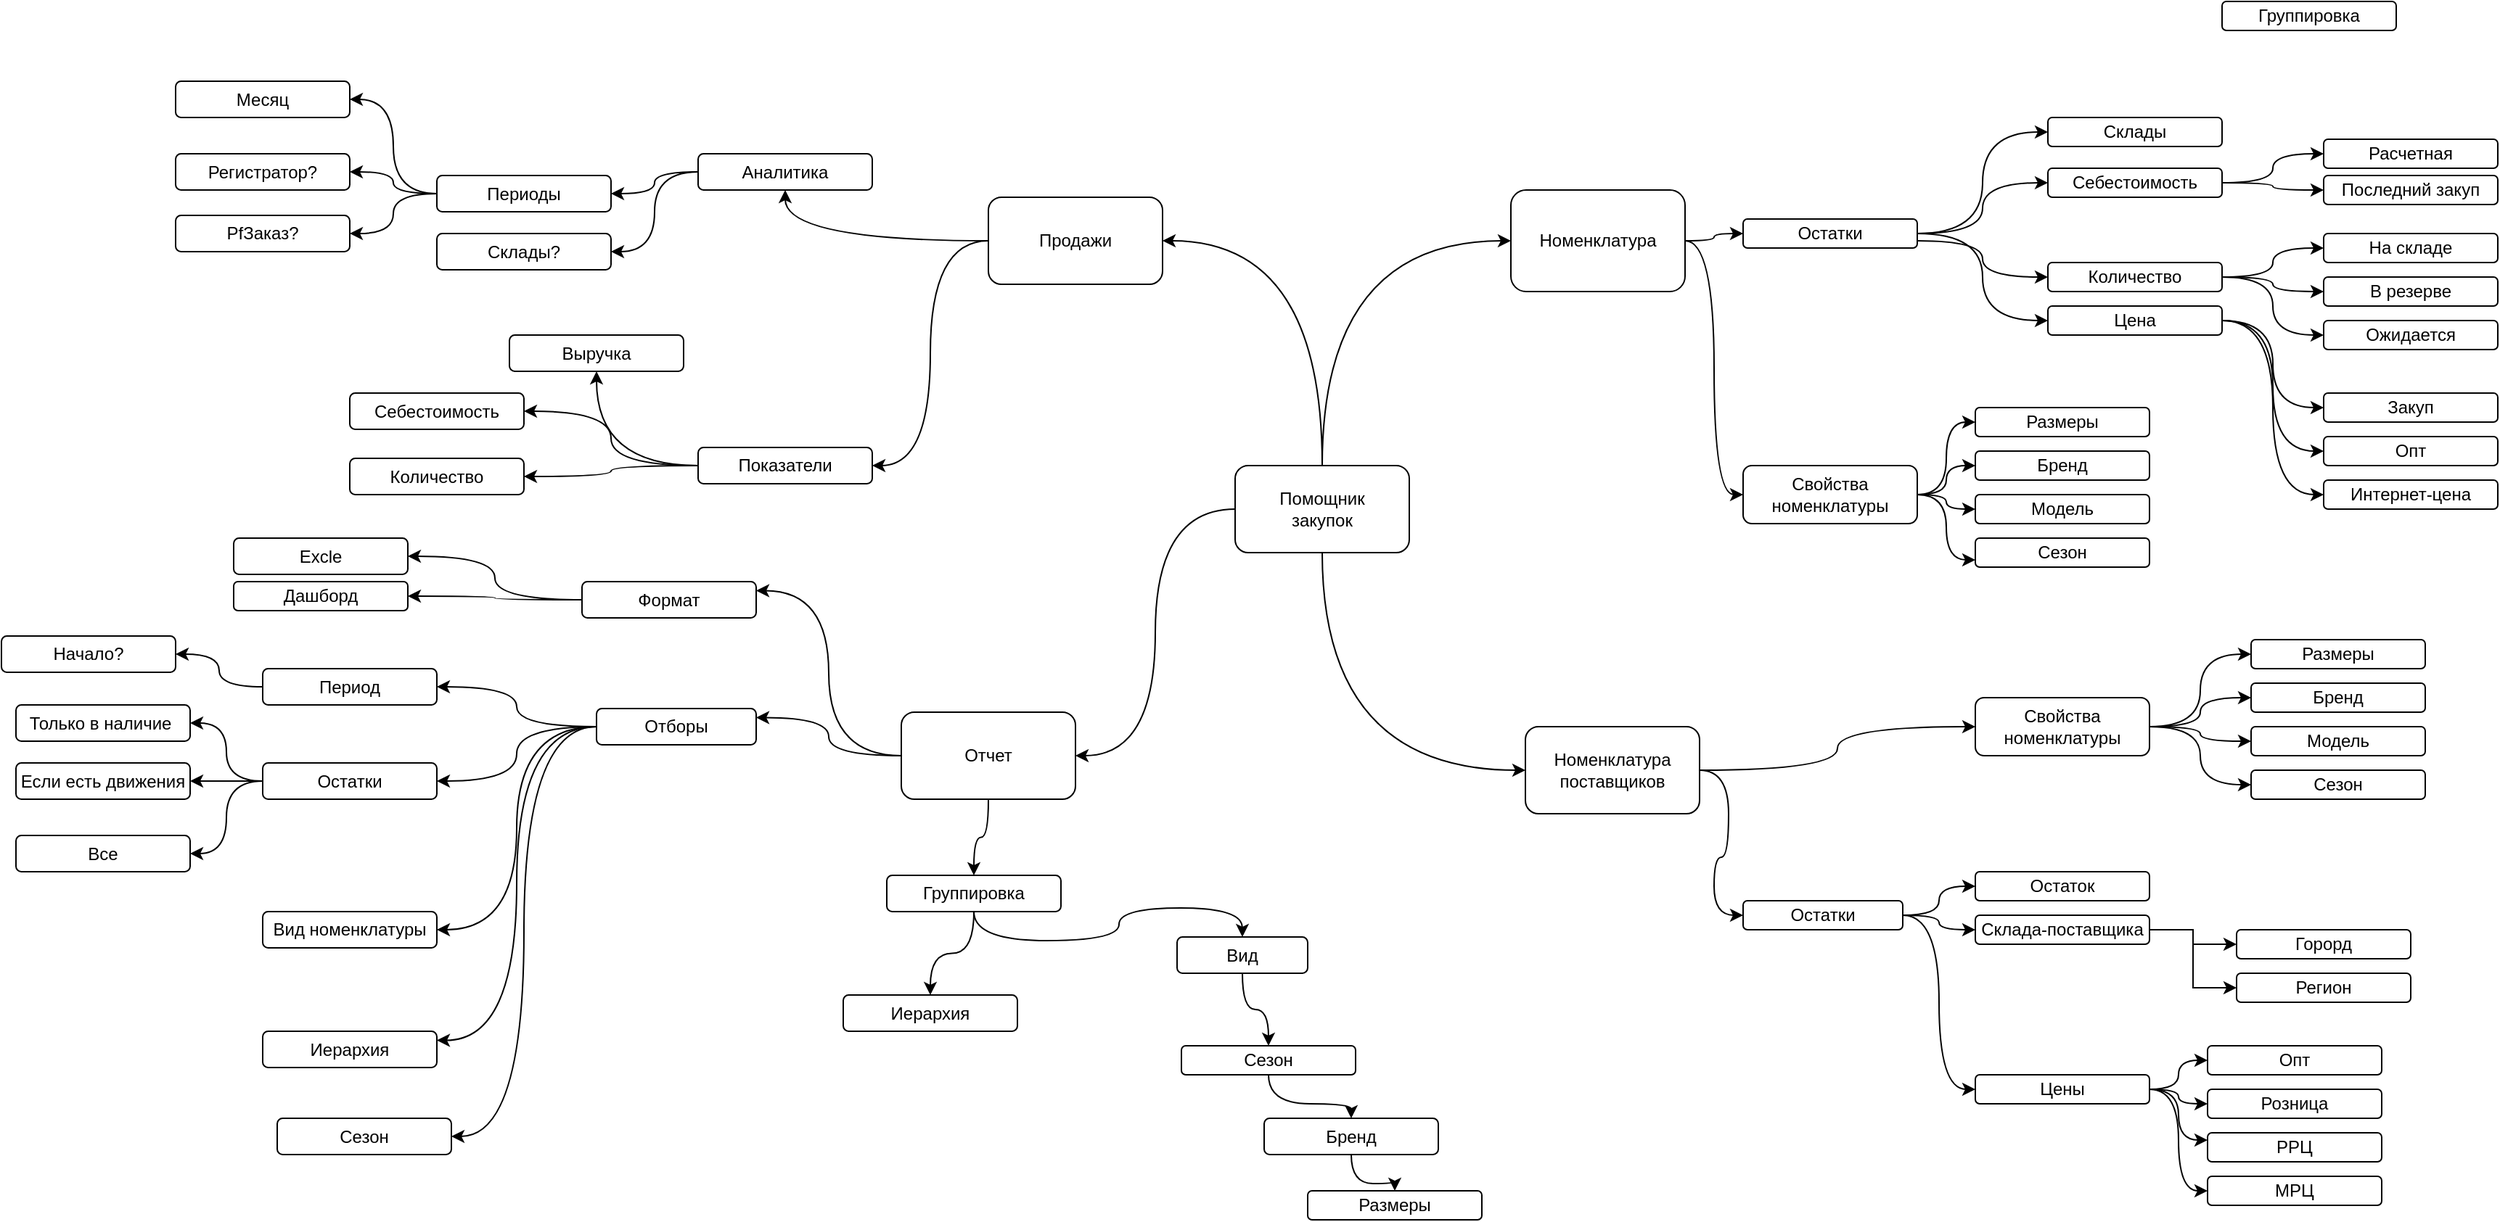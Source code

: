 <mxfile version="24.4.15" type="github">
  <diagram name="Страница — 1" id="iO15uAMqxnWTCsrXU4Rd">
    <mxGraphModel dx="2467" dy="2082" grid="1" gridSize="10" guides="1" tooltips="1" connect="1" arrows="1" fold="1" page="1" pageScale="1" pageWidth="827" pageHeight="1169" math="0" shadow="0">
      <root>
        <mxCell id="0" />
        <mxCell id="1" parent="0" />
        <mxCell id="eX9Ofy4RHRO-Lq1Xf2Qd-50" style="edgeStyle=orthogonalEdgeStyle;rounded=0;orthogonalLoop=1;jettySize=auto;html=1;entryX=0;entryY=0.5;entryDx=0;entryDy=0;curved=1;exitX=0.5;exitY=0;exitDx=0;exitDy=0;" edge="1" parent="1" source="eX9Ofy4RHRO-Lq1Xf2Qd-1" target="eX9Ofy4RHRO-Lq1Xf2Qd-2">
          <mxGeometry relative="1" as="geometry" />
        </mxCell>
        <mxCell id="eX9Ofy4RHRO-Lq1Xf2Qd-60" style="edgeStyle=orthogonalEdgeStyle;rounded=0;orthogonalLoop=1;jettySize=auto;html=1;entryX=0;entryY=0.5;entryDx=0;entryDy=0;curved=1;exitX=0.5;exitY=1;exitDx=0;exitDy=0;" edge="1" parent="1" source="eX9Ofy4RHRO-Lq1Xf2Qd-1" target="eX9Ofy4RHRO-Lq1Xf2Qd-4">
          <mxGeometry relative="1" as="geometry" />
        </mxCell>
        <mxCell id="eX9Ofy4RHRO-Lq1Xf2Qd-101" style="edgeStyle=orthogonalEdgeStyle;rounded=0;orthogonalLoop=1;jettySize=auto;html=1;entryX=1;entryY=0.5;entryDx=0;entryDy=0;exitX=0.5;exitY=0;exitDx=0;exitDy=0;curved=1;" edge="1" parent="1" source="eX9Ofy4RHRO-Lq1Xf2Qd-1" target="eX9Ofy4RHRO-Lq1Xf2Qd-83">
          <mxGeometry relative="1" as="geometry" />
        </mxCell>
        <mxCell id="eX9Ofy4RHRO-Lq1Xf2Qd-122" style="edgeStyle=orthogonalEdgeStyle;rounded=0;orthogonalLoop=1;jettySize=auto;html=1;entryX=1;entryY=0.5;entryDx=0;entryDy=0;curved=1;" edge="1" parent="1" source="eX9Ofy4RHRO-Lq1Xf2Qd-1" target="eX9Ofy4RHRO-Lq1Xf2Qd-121">
          <mxGeometry relative="1" as="geometry" />
        </mxCell>
        <mxCell id="eX9Ofy4RHRO-Lq1Xf2Qd-1" value="Помощник&lt;div&gt;закупок&lt;/div&gt;" style="rounded=1;whiteSpace=wrap;html=1;" vertex="1" parent="1">
          <mxGeometry x="330" y="240" width="120" height="60" as="geometry" />
        </mxCell>
        <mxCell id="eX9Ofy4RHRO-Lq1Xf2Qd-2" value="Номенклатура" style="rounded=1;whiteSpace=wrap;html=1;" vertex="1" parent="1">
          <mxGeometry x="520" y="50" width="120" height="70" as="geometry" />
        </mxCell>
        <mxCell id="eX9Ofy4RHRO-Lq1Xf2Qd-65" style="edgeStyle=orthogonalEdgeStyle;rounded=0;orthogonalLoop=1;jettySize=auto;html=1;entryX=0;entryY=0.5;entryDx=0;entryDy=0;curved=1;" edge="1" parent="1" source="eX9Ofy4RHRO-Lq1Xf2Qd-4" target="eX9Ofy4RHRO-Lq1Xf2Qd-24">
          <mxGeometry relative="1" as="geometry" />
        </mxCell>
        <mxCell id="eX9Ofy4RHRO-Lq1Xf2Qd-73" style="edgeStyle=orthogonalEdgeStyle;rounded=0;orthogonalLoop=1;jettySize=auto;html=1;entryX=0;entryY=0.5;entryDx=0;entryDy=0;curved=1;" edge="1" parent="1" source="eX9Ofy4RHRO-Lq1Xf2Qd-4" target="eX9Ofy4RHRO-Lq1Xf2Qd-29">
          <mxGeometry relative="1" as="geometry" />
        </mxCell>
        <mxCell id="eX9Ofy4RHRO-Lq1Xf2Qd-4" value="Номенклатура&lt;div&gt;поставщиков&lt;/div&gt;" style="rounded=1;whiteSpace=wrap;html=1;" vertex="1" parent="1">
          <mxGeometry x="530" y="420" width="120" height="60" as="geometry" />
        </mxCell>
        <mxCell id="eX9Ofy4RHRO-Lq1Xf2Qd-53" style="edgeStyle=orthogonalEdgeStyle;rounded=0;orthogonalLoop=1;jettySize=auto;html=1;entryX=0;entryY=0.5;entryDx=0;entryDy=0;curved=1;" edge="1" parent="1" source="eX9Ofy4RHRO-Lq1Xf2Qd-7" target="eX9Ofy4RHRO-Lq1Xf2Qd-18">
          <mxGeometry relative="1" as="geometry" />
        </mxCell>
        <mxCell id="eX9Ofy4RHRO-Lq1Xf2Qd-54" style="edgeStyle=orthogonalEdgeStyle;rounded=0;orthogonalLoop=1;jettySize=auto;html=1;entryX=0;entryY=0.5;entryDx=0;entryDy=0;curved=1;" edge="1" parent="1" source="eX9Ofy4RHRO-Lq1Xf2Qd-7" target="eX9Ofy4RHRO-Lq1Xf2Qd-19">
          <mxGeometry relative="1" as="geometry" />
        </mxCell>
        <mxCell id="eX9Ofy4RHRO-Lq1Xf2Qd-55" style="edgeStyle=orthogonalEdgeStyle;rounded=0;orthogonalLoop=1;jettySize=auto;html=1;exitX=1;exitY=0.75;exitDx=0;exitDy=0;entryX=0;entryY=0.5;entryDx=0;entryDy=0;curved=1;" edge="1" parent="1" source="eX9Ofy4RHRO-Lq1Xf2Qd-7" target="eX9Ofy4RHRO-Lq1Xf2Qd-38">
          <mxGeometry relative="1" as="geometry" />
        </mxCell>
        <mxCell id="eX9Ofy4RHRO-Lq1Xf2Qd-56" style="edgeStyle=orthogonalEdgeStyle;rounded=0;orthogonalLoop=1;jettySize=auto;html=1;entryX=0;entryY=0.5;entryDx=0;entryDy=0;curved=1;" edge="1" parent="1" source="eX9Ofy4RHRO-Lq1Xf2Qd-7" target="eX9Ofy4RHRO-Lq1Xf2Qd-39">
          <mxGeometry relative="1" as="geometry" />
        </mxCell>
        <mxCell id="eX9Ofy4RHRO-Lq1Xf2Qd-7" value="Остатки" style="rounded=1;whiteSpace=wrap;html=1;" vertex="1" parent="1">
          <mxGeometry x="680" y="70" width="120" height="20" as="geometry" />
        </mxCell>
        <mxCell id="eX9Ofy4RHRO-Lq1Xf2Qd-57" style="edgeStyle=orthogonalEdgeStyle;rounded=0;orthogonalLoop=1;jettySize=auto;html=1;curved=1;" edge="1" parent="1" source="eX9Ofy4RHRO-Lq1Xf2Qd-9" target="eX9Ofy4RHRO-Lq1Xf2Qd-13">
          <mxGeometry relative="1" as="geometry" />
        </mxCell>
        <mxCell id="eX9Ofy4RHRO-Lq1Xf2Qd-58" style="edgeStyle=orthogonalEdgeStyle;rounded=0;orthogonalLoop=1;jettySize=auto;html=1;entryX=0;entryY=0.5;entryDx=0;entryDy=0;curved=1;" edge="1" parent="1" source="eX9Ofy4RHRO-Lq1Xf2Qd-9" target="eX9Ofy4RHRO-Lq1Xf2Qd-15">
          <mxGeometry relative="1" as="geometry" />
        </mxCell>
        <mxCell id="eX9Ofy4RHRO-Lq1Xf2Qd-59" style="edgeStyle=orthogonalEdgeStyle;rounded=0;orthogonalLoop=1;jettySize=auto;html=1;entryX=0;entryY=0.75;entryDx=0;entryDy=0;curved=1;" edge="1" parent="1" source="eX9Ofy4RHRO-Lq1Xf2Qd-9" target="eX9Ofy4RHRO-Lq1Xf2Qd-22">
          <mxGeometry relative="1" as="geometry" />
        </mxCell>
        <mxCell id="eX9Ofy4RHRO-Lq1Xf2Qd-9" value="Свойства номенклатуры" style="rounded=1;whiteSpace=wrap;html=1;" vertex="1" parent="1">
          <mxGeometry x="680" y="240" width="120" height="40" as="geometry" />
        </mxCell>
        <mxCell id="eX9Ofy4RHRO-Lq1Xf2Qd-11" value="Размеры" style="rounded=1;whiteSpace=wrap;html=1;" vertex="1" parent="1">
          <mxGeometry x="840" y="200" width="120" height="20" as="geometry" />
        </mxCell>
        <mxCell id="eX9Ofy4RHRO-Lq1Xf2Qd-13" value="Бренд" style="rounded=1;whiteSpace=wrap;html=1;" vertex="1" parent="1">
          <mxGeometry x="840" y="230" width="120" height="20" as="geometry" />
        </mxCell>
        <mxCell id="eX9Ofy4RHRO-Lq1Xf2Qd-15" value="Модель" style="rounded=1;whiteSpace=wrap;html=1;" vertex="1" parent="1">
          <mxGeometry x="840" y="260" width="120" height="20" as="geometry" />
        </mxCell>
        <mxCell id="eX9Ofy4RHRO-Lq1Xf2Qd-18" value="Склады" style="rounded=1;whiteSpace=wrap;html=1;" vertex="1" parent="1">
          <mxGeometry x="890" width="120" height="20" as="geometry" />
        </mxCell>
        <mxCell id="eX9Ofy4RHRO-Lq1Xf2Qd-97" style="edgeStyle=orthogonalEdgeStyle;rounded=0;orthogonalLoop=1;jettySize=auto;html=1;entryX=0;entryY=0.5;entryDx=0;entryDy=0;curved=1;" edge="1" parent="1" source="eX9Ofy4RHRO-Lq1Xf2Qd-19" target="eX9Ofy4RHRO-Lq1Xf2Qd-95">
          <mxGeometry relative="1" as="geometry" />
        </mxCell>
        <mxCell id="eX9Ofy4RHRO-Lq1Xf2Qd-98" style="edgeStyle=orthogonalEdgeStyle;rounded=0;orthogonalLoop=1;jettySize=auto;html=1;curved=1;" edge="1" parent="1" source="eX9Ofy4RHRO-Lq1Xf2Qd-19" target="eX9Ofy4RHRO-Lq1Xf2Qd-96">
          <mxGeometry relative="1" as="geometry" />
        </mxCell>
        <mxCell id="eX9Ofy4RHRO-Lq1Xf2Qd-19" value="Себестоимость" style="rounded=1;whiteSpace=wrap;html=1;" vertex="1" parent="1">
          <mxGeometry x="890" y="35" width="120" height="20" as="geometry" />
        </mxCell>
        <mxCell id="eX9Ofy4RHRO-Lq1Xf2Qd-22" value="Сезон" style="rounded=1;whiteSpace=wrap;html=1;" vertex="1" parent="1">
          <mxGeometry x="840" y="290" width="120" height="20" as="geometry" />
        </mxCell>
        <mxCell id="eX9Ofy4RHRO-Lq1Xf2Qd-66" style="edgeStyle=orthogonalEdgeStyle;rounded=0;orthogonalLoop=1;jettySize=auto;html=1;entryX=0;entryY=0.5;entryDx=0;entryDy=0;curved=1;" edge="1" parent="1" source="eX9Ofy4RHRO-Lq1Xf2Qd-24" target="eX9Ofy4RHRO-Lq1Xf2Qd-25">
          <mxGeometry relative="1" as="geometry" />
        </mxCell>
        <mxCell id="eX9Ofy4RHRO-Lq1Xf2Qd-67" style="edgeStyle=orthogonalEdgeStyle;rounded=0;orthogonalLoop=1;jettySize=auto;html=1;entryX=0;entryY=0.5;entryDx=0;entryDy=0;curved=1;" edge="1" parent="1" source="eX9Ofy4RHRO-Lq1Xf2Qd-24" target="eX9Ofy4RHRO-Lq1Xf2Qd-26">
          <mxGeometry relative="1" as="geometry" />
        </mxCell>
        <mxCell id="eX9Ofy4RHRO-Lq1Xf2Qd-68" style="edgeStyle=orthogonalEdgeStyle;rounded=0;orthogonalLoop=1;jettySize=auto;html=1;entryX=0;entryY=0.5;entryDx=0;entryDy=0;curved=1;" edge="1" parent="1" source="eX9Ofy4RHRO-Lq1Xf2Qd-24" target="eX9Ofy4RHRO-Lq1Xf2Qd-27">
          <mxGeometry relative="1" as="geometry" />
        </mxCell>
        <mxCell id="eX9Ofy4RHRO-Lq1Xf2Qd-69" style="edgeStyle=orthogonalEdgeStyle;rounded=0;orthogonalLoop=1;jettySize=auto;html=1;entryX=0;entryY=0.5;entryDx=0;entryDy=0;curved=1;" edge="1" parent="1" source="eX9Ofy4RHRO-Lq1Xf2Qd-24" target="eX9Ofy4RHRO-Lq1Xf2Qd-28">
          <mxGeometry relative="1" as="geometry" />
        </mxCell>
        <mxCell id="eX9Ofy4RHRO-Lq1Xf2Qd-24" value="Свойства номенклатуры" style="rounded=1;whiteSpace=wrap;html=1;" vertex="1" parent="1">
          <mxGeometry x="840" y="400" width="120" height="40" as="geometry" />
        </mxCell>
        <mxCell id="eX9Ofy4RHRO-Lq1Xf2Qd-25" value="Размеры" style="rounded=1;whiteSpace=wrap;html=1;" vertex="1" parent="1">
          <mxGeometry x="1030" y="360" width="120" height="20" as="geometry" />
        </mxCell>
        <mxCell id="eX9Ofy4RHRO-Lq1Xf2Qd-26" value="Бренд" style="rounded=1;whiteSpace=wrap;html=1;" vertex="1" parent="1">
          <mxGeometry x="1030" y="390" width="120" height="20" as="geometry" />
        </mxCell>
        <mxCell id="eX9Ofy4RHRO-Lq1Xf2Qd-27" value="Модель" style="rounded=1;whiteSpace=wrap;html=1;" vertex="1" parent="1">
          <mxGeometry x="1030" y="420" width="120" height="20" as="geometry" />
        </mxCell>
        <mxCell id="eX9Ofy4RHRO-Lq1Xf2Qd-28" value="Сезон" style="rounded=1;whiteSpace=wrap;html=1;" vertex="1" parent="1">
          <mxGeometry x="1030" y="450" width="120" height="20" as="geometry" />
        </mxCell>
        <mxCell id="eX9Ofy4RHRO-Lq1Xf2Qd-74" style="edgeStyle=orthogonalEdgeStyle;rounded=0;orthogonalLoop=1;jettySize=auto;html=1;entryX=0;entryY=0.5;entryDx=0;entryDy=0;curved=1;" edge="1" parent="1" source="eX9Ofy4RHRO-Lq1Xf2Qd-29" target="eX9Ofy4RHRO-Lq1Xf2Qd-31">
          <mxGeometry relative="1" as="geometry" />
        </mxCell>
        <mxCell id="eX9Ofy4RHRO-Lq1Xf2Qd-75" style="edgeStyle=orthogonalEdgeStyle;rounded=0;orthogonalLoop=1;jettySize=auto;html=1;entryX=0;entryY=0.5;entryDx=0;entryDy=0;curved=1;" edge="1" parent="1" source="eX9Ofy4RHRO-Lq1Xf2Qd-29" target="eX9Ofy4RHRO-Lq1Xf2Qd-33">
          <mxGeometry relative="1" as="geometry" />
        </mxCell>
        <mxCell id="eX9Ofy4RHRO-Lq1Xf2Qd-76" style="edgeStyle=orthogonalEdgeStyle;rounded=0;orthogonalLoop=1;jettySize=auto;html=1;entryX=0;entryY=0.5;entryDx=0;entryDy=0;curved=1;" edge="1" parent="1" source="eX9Ofy4RHRO-Lq1Xf2Qd-29" target="eX9Ofy4RHRO-Lq1Xf2Qd-40">
          <mxGeometry relative="1" as="geometry" />
        </mxCell>
        <mxCell id="eX9Ofy4RHRO-Lq1Xf2Qd-29" value="Остатки" style="rounded=1;whiteSpace=wrap;html=1;" vertex="1" parent="1">
          <mxGeometry x="680" y="540" width="110" height="20" as="geometry" />
        </mxCell>
        <mxCell id="eX9Ofy4RHRO-Lq1Xf2Qd-31" value="Остаток" style="rounded=1;whiteSpace=wrap;html=1;" vertex="1" parent="1">
          <mxGeometry x="840" y="520" width="120" height="20" as="geometry" />
        </mxCell>
        <mxCell id="eX9Ofy4RHRO-Lq1Xf2Qd-77" style="edgeStyle=orthogonalEdgeStyle;rounded=0;orthogonalLoop=1;jettySize=auto;html=1;entryX=0;entryY=0.5;entryDx=0;entryDy=0;" edge="1" parent="1" source="eX9Ofy4RHRO-Lq1Xf2Qd-33" target="eX9Ofy4RHRO-Lq1Xf2Qd-34">
          <mxGeometry relative="1" as="geometry" />
        </mxCell>
        <mxCell id="eX9Ofy4RHRO-Lq1Xf2Qd-78" style="edgeStyle=orthogonalEdgeStyle;rounded=0;orthogonalLoop=1;jettySize=auto;html=1;entryX=0;entryY=0.5;entryDx=0;entryDy=0;" edge="1" parent="1" source="eX9Ofy4RHRO-Lq1Xf2Qd-33" target="eX9Ofy4RHRO-Lq1Xf2Qd-37">
          <mxGeometry relative="1" as="geometry" />
        </mxCell>
        <mxCell id="eX9Ofy4RHRO-Lq1Xf2Qd-33" value="Склада-поставщика" style="rounded=1;whiteSpace=wrap;html=1;" vertex="1" parent="1">
          <mxGeometry x="840" y="550" width="120" height="20" as="geometry" />
        </mxCell>
        <mxCell id="eX9Ofy4RHRO-Lq1Xf2Qd-34" value="Горорд" style="rounded=1;whiteSpace=wrap;html=1;" vertex="1" parent="1">
          <mxGeometry x="1020" y="560" width="120" height="20" as="geometry" />
        </mxCell>
        <mxCell id="eX9Ofy4RHRO-Lq1Xf2Qd-37" value="Регион" style="rounded=1;whiteSpace=wrap;html=1;" vertex="1" parent="1">
          <mxGeometry x="1020" y="590" width="120" height="20" as="geometry" />
        </mxCell>
        <mxCell id="eX9Ofy4RHRO-Lq1Xf2Qd-91" style="edgeStyle=orthogonalEdgeStyle;rounded=0;orthogonalLoop=1;jettySize=auto;html=1;curved=1;" edge="1" parent="1" source="eX9Ofy4RHRO-Lq1Xf2Qd-38" target="eX9Ofy4RHRO-Lq1Xf2Qd-88">
          <mxGeometry relative="1" as="geometry" />
        </mxCell>
        <mxCell id="eX9Ofy4RHRO-Lq1Xf2Qd-92" style="edgeStyle=orthogonalEdgeStyle;rounded=0;orthogonalLoop=1;jettySize=auto;html=1;entryX=0;entryY=0.5;entryDx=0;entryDy=0;curved=1;" edge="1" parent="1" source="eX9Ofy4RHRO-Lq1Xf2Qd-38" target="eX9Ofy4RHRO-Lq1Xf2Qd-89">
          <mxGeometry relative="1" as="geometry" />
        </mxCell>
        <mxCell id="eX9Ofy4RHRO-Lq1Xf2Qd-93" style="edgeStyle=orthogonalEdgeStyle;rounded=0;orthogonalLoop=1;jettySize=auto;html=1;entryX=0;entryY=0.5;entryDx=0;entryDy=0;curved=1;" edge="1" parent="1" source="eX9Ofy4RHRO-Lq1Xf2Qd-38" target="eX9Ofy4RHRO-Lq1Xf2Qd-90">
          <mxGeometry relative="1" as="geometry" />
        </mxCell>
        <mxCell id="eX9Ofy4RHRO-Lq1Xf2Qd-38" value="Количество" style="rounded=1;whiteSpace=wrap;html=1;" vertex="1" parent="1">
          <mxGeometry x="890" y="100" width="120" height="20" as="geometry" />
        </mxCell>
        <mxCell id="eX9Ofy4RHRO-Lq1Xf2Qd-70" style="edgeStyle=orthogonalEdgeStyle;rounded=0;orthogonalLoop=1;jettySize=auto;html=1;entryX=0;entryY=0.5;entryDx=0;entryDy=0;curved=1;" edge="1" parent="1" source="eX9Ofy4RHRO-Lq1Xf2Qd-39" target="eX9Ofy4RHRO-Lq1Xf2Qd-64">
          <mxGeometry relative="1" as="geometry" />
        </mxCell>
        <mxCell id="eX9Ofy4RHRO-Lq1Xf2Qd-71" style="edgeStyle=orthogonalEdgeStyle;rounded=0;orthogonalLoop=1;jettySize=auto;html=1;entryX=0;entryY=0.5;entryDx=0;entryDy=0;curved=1;" edge="1" parent="1" source="eX9Ofy4RHRO-Lq1Xf2Qd-39" target="eX9Ofy4RHRO-Lq1Xf2Qd-62">
          <mxGeometry relative="1" as="geometry" />
        </mxCell>
        <mxCell id="eX9Ofy4RHRO-Lq1Xf2Qd-72" style="edgeStyle=orthogonalEdgeStyle;rounded=0;orthogonalLoop=1;jettySize=auto;html=1;entryX=0;entryY=0.5;entryDx=0;entryDy=0;curved=1;" edge="1" parent="1" source="eX9Ofy4RHRO-Lq1Xf2Qd-39" target="eX9Ofy4RHRO-Lq1Xf2Qd-63">
          <mxGeometry relative="1" as="geometry" />
        </mxCell>
        <mxCell id="eX9Ofy4RHRO-Lq1Xf2Qd-39" value="Цена" style="rounded=1;whiteSpace=wrap;html=1;" vertex="1" parent="1">
          <mxGeometry x="890" y="130" width="120" height="20" as="geometry" />
        </mxCell>
        <mxCell id="eX9Ofy4RHRO-Lq1Xf2Qd-79" style="edgeStyle=orthogonalEdgeStyle;rounded=0;orthogonalLoop=1;jettySize=auto;html=1;entryX=0;entryY=0.5;entryDx=0;entryDy=0;curved=1;" edge="1" parent="1" source="eX9Ofy4RHRO-Lq1Xf2Qd-40" target="eX9Ofy4RHRO-Lq1Xf2Qd-41">
          <mxGeometry relative="1" as="geometry" />
        </mxCell>
        <mxCell id="eX9Ofy4RHRO-Lq1Xf2Qd-80" style="edgeStyle=orthogonalEdgeStyle;rounded=0;orthogonalLoop=1;jettySize=auto;html=1;entryX=0;entryY=0.5;entryDx=0;entryDy=0;curved=1;" edge="1" parent="1" source="eX9Ofy4RHRO-Lq1Xf2Qd-40" target="eX9Ofy4RHRO-Lq1Xf2Qd-42">
          <mxGeometry relative="1" as="geometry" />
        </mxCell>
        <mxCell id="eX9Ofy4RHRO-Lq1Xf2Qd-81" style="edgeStyle=orthogonalEdgeStyle;rounded=0;orthogonalLoop=1;jettySize=auto;html=1;entryX=0;entryY=0.25;entryDx=0;entryDy=0;curved=1;" edge="1" parent="1" source="eX9Ofy4RHRO-Lq1Xf2Qd-40" target="eX9Ofy4RHRO-Lq1Xf2Qd-44">
          <mxGeometry relative="1" as="geometry" />
        </mxCell>
        <mxCell id="eX9Ofy4RHRO-Lq1Xf2Qd-82" style="edgeStyle=orthogonalEdgeStyle;rounded=0;orthogonalLoop=1;jettySize=auto;html=1;entryX=0;entryY=0.5;entryDx=0;entryDy=0;curved=1;" edge="1" parent="1" source="eX9Ofy4RHRO-Lq1Xf2Qd-40" target="eX9Ofy4RHRO-Lq1Xf2Qd-46">
          <mxGeometry relative="1" as="geometry" />
        </mxCell>
        <mxCell id="eX9Ofy4RHRO-Lq1Xf2Qd-40" value="Цены" style="rounded=1;whiteSpace=wrap;html=1;" vertex="1" parent="1">
          <mxGeometry x="840" y="660" width="120" height="20" as="geometry" />
        </mxCell>
        <mxCell id="eX9Ofy4RHRO-Lq1Xf2Qd-41" value="Опт" style="rounded=1;whiteSpace=wrap;html=1;" vertex="1" parent="1">
          <mxGeometry x="1000" y="640" width="120" height="20" as="geometry" />
        </mxCell>
        <mxCell id="eX9Ofy4RHRO-Lq1Xf2Qd-42" value="Розница" style="rounded=1;whiteSpace=wrap;html=1;" vertex="1" parent="1">
          <mxGeometry x="1000" y="670" width="120" height="20" as="geometry" />
        </mxCell>
        <mxCell id="eX9Ofy4RHRO-Lq1Xf2Qd-44" value="РРЦ" style="rounded=1;whiteSpace=wrap;html=1;" vertex="1" parent="1">
          <mxGeometry x="1000" y="700" width="120" height="20" as="geometry" />
        </mxCell>
        <mxCell id="eX9Ofy4RHRO-Lq1Xf2Qd-46" value="МРЦ" style="rounded=1;whiteSpace=wrap;html=1;" vertex="1" parent="1">
          <mxGeometry x="1000" y="730" width="120" height="20" as="geometry" />
        </mxCell>
        <mxCell id="eX9Ofy4RHRO-Lq1Xf2Qd-49" value="" style="endArrow=classic;html=1;rounded=0;entryX=0;entryY=0.5;entryDx=0;entryDy=0;edgeStyle=orthogonalEdgeStyle;curved=1;" edge="1" parent="1" source="eX9Ofy4RHRO-Lq1Xf2Qd-9" target="eX9Ofy4RHRO-Lq1Xf2Qd-11">
          <mxGeometry width="50" height="50" relative="1" as="geometry">
            <mxPoint x="840" y="320" as="sourcePoint" />
            <mxPoint x="890" y="270" as="targetPoint" />
          </mxGeometry>
        </mxCell>
        <mxCell id="eX9Ofy4RHRO-Lq1Xf2Qd-51" style="edgeStyle=orthogonalEdgeStyle;rounded=0;orthogonalLoop=1;jettySize=auto;html=1;entryX=0;entryY=0.5;entryDx=0;entryDy=0;curved=1;exitX=1;exitY=0.5;exitDx=0;exitDy=0;" edge="1" parent="1" source="eX9Ofy4RHRO-Lq1Xf2Qd-2" target="eX9Ofy4RHRO-Lq1Xf2Qd-7">
          <mxGeometry relative="1" as="geometry">
            <mxPoint x="280" y="250" as="sourcePoint" />
            <mxPoint x="530" y="95" as="targetPoint" />
          </mxGeometry>
        </mxCell>
        <mxCell id="eX9Ofy4RHRO-Lq1Xf2Qd-52" style="edgeStyle=orthogonalEdgeStyle;rounded=0;orthogonalLoop=1;jettySize=auto;html=1;entryX=0;entryY=0.5;entryDx=0;entryDy=0;curved=1;exitX=1;exitY=0.5;exitDx=0;exitDy=0;" edge="1" parent="1" source="eX9Ofy4RHRO-Lq1Xf2Qd-2" target="eX9Ofy4RHRO-Lq1Xf2Qd-9">
          <mxGeometry relative="1" as="geometry">
            <mxPoint x="650" y="95" as="sourcePoint" />
            <mxPoint x="690" y="90" as="targetPoint" />
          </mxGeometry>
        </mxCell>
        <mxCell id="eX9Ofy4RHRO-Lq1Xf2Qd-62" value="Опт" style="rounded=1;whiteSpace=wrap;html=1;" vertex="1" parent="1">
          <mxGeometry x="1080" y="220" width="120" height="20" as="geometry" />
        </mxCell>
        <mxCell id="eX9Ofy4RHRO-Lq1Xf2Qd-63" value="Интернет-цена" style="rounded=1;whiteSpace=wrap;html=1;" vertex="1" parent="1">
          <mxGeometry x="1080" y="250" width="120" height="20" as="geometry" />
        </mxCell>
        <mxCell id="eX9Ofy4RHRO-Lq1Xf2Qd-64" value="Закуп" style="rounded=1;whiteSpace=wrap;html=1;" vertex="1" parent="1">
          <mxGeometry x="1080" y="190" width="120" height="20" as="geometry" />
        </mxCell>
        <mxCell id="eX9Ofy4RHRO-Lq1Xf2Qd-85" value="" style="edgeStyle=orthogonalEdgeStyle;rounded=0;orthogonalLoop=1;jettySize=auto;html=1;curved=1;" edge="1" parent="1" source="eX9Ofy4RHRO-Lq1Xf2Qd-83" target="eX9Ofy4RHRO-Lq1Xf2Qd-84">
          <mxGeometry relative="1" as="geometry" />
        </mxCell>
        <mxCell id="eX9Ofy4RHRO-Lq1Xf2Qd-99" style="edgeStyle=orthogonalEdgeStyle;rounded=0;orthogonalLoop=1;jettySize=auto;html=1;entryX=1;entryY=0.5;entryDx=0;entryDy=0;curved=1;" edge="1" parent="1" source="eX9Ofy4RHRO-Lq1Xf2Qd-83" target="eX9Ofy4RHRO-Lq1Xf2Qd-87">
          <mxGeometry relative="1" as="geometry" />
        </mxCell>
        <mxCell id="eX9Ofy4RHRO-Lq1Xf2Qd-83" value="Продажи" style="rounded=1;whiteSpace=wrap;html=1;" vertex="1" parent="1">
          <mxGeometry x="160" y="55" width="120" height="60" as="geometry" />
        </mxCell>
        <mxCell id="eX9Ofy4RHRO-Lq1Xf2Qd-106" style="edgeStyle=orthogonalEdgeStyle;rounded=0;orthogonalLoop=1;jettySize=auto;html=1;curved=1;" edge="1" parent="1" source="eX9Ofy4RHRO-Lq1Xf2Qd-84" target="eX9Ofy4RHRO-Lq1Xf2Qd-100">
          <mxGeometry relative="1" as="geometry" />
        </mxCell>
        <mxCell id="eX9Ofy4RHRO-Lq1Xf2Qd-114" style="edgeStyle=orthogonalEdgeStyle;rounded=0;orthogonalLoop=1;jettySize=auto;html=1;entryX=1;entryY=0.5;entryDx=0;entryDy=0;curved=1;" edge="1" parent="1" source="eX9Ofy4RHRO-Lq1Xf2Qd-84" target="eX9Ofy4RHRO-Lq1Xf2Qd-113">
          <mxGeometry relative="1" as="geometry" />
        </mxCell>
        <mxCell id="eX9Ofy4RHRO-Lq1Xf2Qd-84" value="Аналитика" style="whiteSpace=wrap;html=1;rounded=1;" vertex="1" parent="1">
          <mxGeometry x="-40" y="25" width="120" height="25" as="geometry" />
        </mxCell>
        <mxCell id="eX9Ofy4RHRO-Lq1Xf2Qd-103" value="" style="edgeStyle=orthogonalEdgeStyle;rounded=0;orthogonalLoop=1;jettySize=auto;html=1;curved=1;" edge="1" parent="1" source="eX9Ofy4RHRO-Lq1Xf2Qd-87" target="eX9Ofy4RHRO-Lq1Xf2Qd-102">
          <mxGeometry relative="1" as="geometry" />
        </mxCell>
        <mxCell id="eX9Ofy4RHRO-Lq1Xf2Qd-107" style="edgeStyle=orthogonalEdgeStyle;rounded=0;orthogonalLoop=1;jettySize=auto;html=1;entryX=1;entryY=0.5;entryDx=0;entryDy=0;curved=1;" edge="1" parent="1" source="eX9Ofy4RHRO-Lq1Xf2Qd-87" target="eX9Ofy4RHRO-Lq1Xf2Qd-104">
          <mxGeometry relative="1" as="geometry" />
        </mxCell>
        <mxCell id="eX9Ofy4RHRO-Lq1Xf2Qd-110" style="edgeStyle=orthogonalEdgeStyle;rounded=0;orthogonalLoop=1;jettySize=auto;html=1;entryX=1;entryY=0.5;entryDx=0;entryDy=0;curved=1;" edge="1" parent="1" source="eX9Ofy4RHRO-Lq1Xf2Qd-87" target="eX9Ofy4RHRO-Lq1Xf2Qd-109">
          <mxGeometry relative="1" as="geometry" />
        </mxCell>
        <mxCell id="eX9Ofy4RHRO-Lq1Xf2Qd-87" value="Показатели" style="whiteSpace=wrap;html=1;rounded=1;" vertex="1" parent="1">
          <mxGeometry x="-40" y="227.5" width="120" height="25" as="geometry" />
        </mxCell>
        <mxCell id="eX9Ofy4RHRO-Lq1Xf2Qd-88" value="На складе" style="rounded=1;whiteSpace=wrap;html=1;" vertex="1" parent="1">
          <mxGeometry x="1080" y="80" width="120" height="20" as="geometry" />
        </mxCell>
        <mxCell id="eX9Ofy4RHRO-Lq1Xf2Qd-89" value="В резерве" style="rounded=1;whiteSpace=wrap;html=1;" vertex="1" parent="1">
          <mxGeometry x="1080" y="110" width="120" height="20" as="geometry" />
        </mxCell>
        <mxCell id="eX9Ofy4RHRO-Lq1Xf2Qd-90" value="Ожидается" style="rounded=1;whiteSpace=wrap;html=1;" vertex="1" parent="1">
          <mxGeometry x="1080" y="140" width="120" height="20" as="geometry" />
        </mxCell>
        <mxCell id="eX9Ofy4RHRO-Lq1Xf2Qd-95" value="Расчетная" style="rounded=1;whiteSpace=wrap;html=1;" vertex="1" parent="1">
          <mxGeometry x="1080" y="15" width="120" height="20" as="geometry" />
        </mxCell>
        <mxCell id="eX9Ofy4RHRO-Lq1Xf2Qd-96" value="Последний закуп" style="rounded=1;whiteSpace=wrap;html=1;" vertex="1" parent="1">
          <mxGeometry x="1080" y="40" width="120" height="20" as="geometry" />
        </mxCell>
        <mxCell id="eX9Ofy4RHRO-Lq1Xf2Qd-115" style="edgeStyle=orthogonalEdgeStyle;rounded=0;orthogonalLoop=1;jettySize=auto;html=1;entryX=1;entryY=0.5;entryDx=0;entryDy=0;curved=1;" edge="1" parent="1" source="eX9Ofy4RHRO-Lq1Xf2Qd-100" target="eX9Ofy4RHRO-Lq1Xf2Qd-116">
          <mxGeometry relative="1" as="geometry">
            <mxPoint x="-290" as="targetPoint" />
          </mxGeometry>
        </mxCell>
        <mxCell id="eX9Ofy4RHRO-Lq1Xf2Qd-118" style="edgeStyle=orthogonalEdgeStyle;rounded=0;orthogonalLoop=1;jettySize=auto;html=1;entryX=1;entryY=0.5;entryDx=0;entryDy=0;curved=1;" edge="1" parent="1" source="eX9Ofy4RHRO-Lq1Xf2Qd-100" target="eX9Ofy4RHRO-Lq1Xf2Qd-117">
          <mxGeometry relative="1" as="geometry" />
        </mxCell>
        <mxCell id="eX9Ofy4RHRO-Lq1Xf2Qd-120" style="edgeStyle=orthogonalEdgeStyle;rounded=0;orthogonalLoop=1;jettySize=auto;html=1;entryX=1;entryY=0.5;entryDx=0;entryDy=0;curved=1;" edge="1" parent="1" source="eX9Ofy4RHRO-Lq1Xf2Qd-100" target="eX9Ofy4RHRO-Lq1Xf2Qd-119">
          <mxGeometry relative="1" as="geometry" />
        </mxCell>
        <mxCell id="eX9Ofy4RHRO-Lq1Xf2Qd-100" value="Периоды" style="whiteSpace=wrap;html=1;rounded=1;" vertex="1" parent="1">
          <mxGeometry x="-220" y="40" width="120" height="25" as="geometry" />
        </mxCell>
        <mxCell id="eX9Ofy4RHRO-Lq1Xf2Qd-102" value="Выручка" style="whiteSpace=wrap;html=1;rounded=1;" vertex="1" parent="1">
          <mxGeometry x="-170" y="150" width="120" height="25" as="geometry" />
        </mxCell>
        <mxCell id="eX9Ofy4RHRO-Lq1Xf2Qd-104" value="Себестоимость" style="whiteSpace=wrap;html=1;rounded=1;" vertex="1" parent="1">
          <mxGeometry x="-280" y="190" width="120" height="25" as="geometry" />
        </mxCell>
        <mxCell id="eX9Ofy4RHRO-Lq1Xf2Qd-109" value="Количество" style="whiteSpace=wrap;html=1;rounded=1;" vertex="1" parent="1">
          <mxGeometry x="-280" y="235" width="120" height="25" as="geometry" />
        </mxCell>
        <mxCell id="eX9Ofy4RHRO-Lq1Xf2Qd-111" value="Группировка" style="rounded=1;whiteSpace=wrap;html=1;" vertex="1" parent="1">
          <mxGeometry x="1010" y="-80" width="120" height="20" as="geometry" />
        </mxCell>
        <mxCell id="eX9Ofy4RHRO-Lq1Xf2Qd-113" value="Склады?" style="whiteSpace=wrap;html=1;rounded=1;" vertex="1" parent="1">
          <mxGeometry x="-220" y="80" width="120" height="25" as="geometry" />
        </mxCell>
        <mxCell id="eX9Ofy4RHRO-Lq1Xf2Qd-116" value="Месяц" style="whiteSpace=wrap;html=1;rounded=1;" vertex="1" parent="1">
          <mxGeometry x="-400" y="-25" width="120" height="25" as="geometry" />
        </mxCell>
        <mxCell id="eX9Ofy4RHRO-Lq1Xf2Qd-117" value="Регистратор?" style="whiteSpace=wrap;html=1;rounded=1;" vertex="1" parent="1">
          <mxGeometry x="-400" y="25" width="120" height="25" as="geometry" />
        </mxCell>
        <mxCell id="eX9Ofy4RHRO-Lq1Xf2Qd-119" value="PfЗаказ?" style="whiteSpace=wrap;html=1;rounded=1;" vertex="1" parent="1">
          <mxGeometry x="-400" y="67.5" width="120" height="25" as="geometry" />
        </mxCell>
        <mxCell id="eX9Ofy4RHRO-Lq1Xf2Qd-127" style="edgeStyle=orthogonalEdgeStyle;rounded=0;orthogonalLoop=1;jettySize=auto;html=1;entryX=1;entryY=0.25;entryDx=0;entryDy=0;curved=1;" edge="1" parent="1" source="eX9Ofy4RHRO-Lq1Xf2Qd-121" target="eX9Ofy4RHRO-Lq1Xf2Qd-124">
          <mxGeometry relative="1" as="geometry" />
        </mxCell>
        <mxCell id="eX9Ofy4RHRO-Lq1Xf2Qd-154" style="edgeStyle=orthogonalEdgeStyle;rounded=0;orthogonalLoop=1;jettySize=auto;html=1;curved=1;" edge="1" parent="1" source="eX9Ofy4RHRO-Lq1Xf2Qd-121" target="eX9Ofy4RHRO-Lq1Xf2Qd-125">
          <mxGeometry relative="1" as="geometry" />
        </mxCell>
        <mxCell id="eX9Ofy4RHRO-Lq1Xf2Qd-169" style="edgeStyle=orthogonalEdgeStyle;rounded=0;orthogonalLoop=1;jettySize=auto;html=1;entryX=1;entryY=0.25;entryDx=0;entryDy=0;curved=1;" edge="1" parent="1" source="eX9Ofy4RHRO-Lq1Xf2Qd-121" target="eX9Ofy4RHRO-Lq1Xf2Qd-128">
          <mxGeometry relative="1" as="geometry" />
        </mxCell>
        <mxCell id="eX9Ofy4RHRO-Lq1Xf2Qd-121" value="Отчет" style="rounded=1;whiteSpace=wrap;html=1;" vertex="1" parent="1">
          <mxGeometry x="100" y="410" width="120" height="60" as="geometry" />
        </mxCell>
        <mxCell id="eX9Ofy4RHRO-Lq1Xf2Qd-138" style="edgeStyle=orthogonalEdgeStyle;rounded=0;orthogonalLoop=1;jettySize=auto;html=1;entryX=1;entryY=0.5;entryDx=0;entryDy=0;curved=1;" edge="1" parent="1" source="eX9Ofy4RHRO-Lq1Xf2Qd-124" target="eX9Ofy4RHRO-Lq1Xf2Qd-133">
          <mxGeometry relative="1" as="geometry" />
        </mxCell>
        <mxCell id="eX9Ofy4RHRO-Lq1Xf2Qd-140" style="edgeStyle=orthogonalEdgeStyle;rounded=0;orthogonalLoop=1;jettySize=auto;html=1;entryX=1;entryY=0.5;entryDx=0;entryDy=0;curved=1;" edge="1" parent="1" source="eX9Ofy4RHRO-Lq1Xf2Qd-124" target="eX9Ofy4RHRO-Lq1Xf2Qd-136">
          <mxGeometry relative="1" as="geometry" />
        </mxCell>
        <mxCell id="eX9Ofy4RHRO-Lq1Xf2Qd-141" style="edgeStyle=orthogonalEdgeStyle;rounded=0;orthogonalLoop=1;jettySize=auto;html=1;entryX=1;entryY=0.5;entryDx=0;entryDy=0;curved=1;" edge="1" parent="1" source="eX9Ofy4RHRO-Lq1Xf2Qd-124" target="eX9Ofy4RHRO-Lq1Xf2Qd-137">
          <mxGeometry relative="1" as="geometry" />
        </mxCell>
        <mxCell id="eX9Ofy4RHRO-Lq1Xf2Qd-155" style="edgeStyle=orthogonalEdgeStyle;rounded=0;orthogonalLoop=1;jettySize=auto;html=1;entryX=1;entryY=0.25;entryDx=0;entryDy=0;curved=1;" edge="1" parent="1" source="eX9Ofy4RHRO-Lq1Xf2Qd-124" target="eX9Ofy4RHRO-Lq1Xf2Qd-156">
          <mxGeometry relative="1" as="geometry">
            <mxPoint x="-190" y="640" as="targetPoint" />
          </mxGeometry>
        </mxCell>
        <mxCell id="eX9Ofy4RHRO-Lq1Xf2Qd-165" style="edgeStyle=orthogonalEdgeStyle;rounded=0;orthogonalLoop=1;jettySize=auto;html=1;entryX=1;entryY=0.5;entryDx=0;entryDy=0;curved=1;" edge="1" parent="1" source="eX9Ofy4RHRO-Lq1Xf2Qd-124" target="eX9Ofy4RHRO-Lq1Xf2Qd-164">
          <mxGeometry relative="1" as="geometry" />
        </mxCell>
        <mxCell id="eX9Ofy4RHRO-Lq1Xf2Qd-124" value="Отборы" style="whiteSpace=wrap;html=1;rounded=1;" vertex="1" parent="1">
          <mxGeometry x="-110" y="407.5" width="110" height="25" as="geometry" />
        </mxCell>
        <mxCell id="eX9Ofy4RHRO-Lq1Xf2Qd-159" value="" style="edgeStyle=orthogonalEdgeStyle;rounded=0;orthogonalLoop=1;jettySize=auto;html=1;curved=1;exitX=0.5;exitY=1;exitDx=0;exitDy=0;" edge="1" parent="1" source="eX9Ofy4RHRO-Lq1Xf2Qd-125" target="eX9Ofy4RHRO-Lq1Xf2Qd-157">
          <mxGeometry relative="1" as="geometry">
            <mxPoint x="170" y="590" as="sourcePoint" />
          </mxGeometry>
        </mxCell>
        <mxCell id="eX9Ofy4RHRO-Lq1Xf2Qd-161" value="" style="edgeStyle=orthogonalEdgeStyle;rounded=0;orthogonalLoop=1;jettySize=auto;html=1;curved=1;" edge="1" parent="1" source="eX9Ofy4RHRO-Lq1Xf2Qd-125" target="eX9Ofy4RHRO-Lq1Xf2Qd-160">
          <mxGeometry relative="1" as="geometry" />
        </mxCell>
        <mxCell id="eX9Ofy4RHRO-Lq1Xf2Qd-125" value="Группировка" style="whiteSpace=wrap;html=1;rounded=1;" vertex="1" parent="1">
          <mxGeometry x="90" y="522.5" width="120" height="25" as="geometry" />
        </mxCell>
        <mxCell id="eX9Ofy4RHRO-Lq1Xf2Qd-129" style="edgeStyle=orthogonalEdgeStyle;rounded=0;orthogonalLoop=1;jettySize=auto;html=1;entryX=1;entryY=0.5;entryDx=0;entryDy=0;curved=1;" edge="1" parent="1" source="eX9Ofy4RHRO-Lq1Xf2Qd-128" target="eX9Ofy4RHRO-Lq1Xf2Qd-130">
          <mxGeometry relative="1" as="geometry">
            <mxPoint x="-230" y="300" as="targetPoint" />
          </mxGeometry>
        </mxCell>
        <mxCell id="eX9Ofy4RHRO-Lq1Xf2Qd-132" style="edgeStyle=orthogonalEdgeStyle;rounded=0;orthogonalLoop=1;jettySize=auto;html=1;entryX=1;entryY=0.5;entryDx=0;entryDy=0;curved=1;" edge="1" parent="1" source="eX9Ofy4RHRO-Lq1Xf2Qd-128" target="eX9Ofy4RHRO-Lq1Xf2Qd-131">
          <mxGeometry relative="1" as="geometry" />
        </mxCell>
        <mxCell id="eX9Ofy4RHRO-Lq1Xf2Qd-128" value="Формат" style="whiteSpace=wrap;html=1;rounded=1;" vertex="1" parent="1">
          <mxGeometry x="-120" y="320" width="120" height="25" as="geometry" />
        </mxCell>
        <mxCell id="eX9Ofy4RHRO-Lq1Xf2Qd-130" value="Excle" style="whiteSpace=wrap;html=1;rounded=1;" vertex="1" parent="1">
          <mxGeometry x="-360" y="290" width="120" height="25" as="geometry" />
        </mxCell>
        <mxCell id="eX9Ofy4RHRO-Lq1Xf2Qd-131" value="Дашборд" style="whiteSpace=wrap;html=1;rounded=1;" vertex="1" parent="1">
          <mxGeometry x="-360" y="320" width="120" height="20" as="geometry" />
        </mxCell>
        <mxCell id="eX9Ofy4RHRO-Lq1Xf2Qd-142" style="edgeStyle=orthogonalEdgeStyle;rounded=0;orthogonalLoop=1;jettySize=auto;html=1;entryX=1;entryY=0.5;entryDx=0;entryDy=0;curved=1;" edge="1" parent="1" source="eX9Ofy4RHRO-Lq1Xf2Qd-133" target="eX9Ofy4RHRO-Lq1Xf2Qd-135">
          <mxGeometry relative="1" as="geometry" />
        </mxCell>
        <mxCell id="eX9Ofy4RHRO-Lq1Xf2Qd-133" value="Период" style="whiteSpace=wrap;html=1;rounded=1;" vertex="1" parent="1">
          <mxGeometry x="-340" y="380" width="120" height="25" as="geometry" />
        </mxCell>
        <mxCell id="eX9Ofy4RHRO-Lq1Xf2Qd-135" value="Начало?" style="whiteSpace=wrap;html=1;rounded=1;" vertex="1" parent="1">
          <mxGeometry x="-520" y="357.5" width="120" height="25" as="geometry" />
        </mxCell>
        <mxCell id="eX9Ofy4RHRO-Lq1Xf2Qd-147" style="edgeStyle=orthogonalEdgeStyle;rounded=0;orthogonalLoop=1;jettySize=auto;html=1;entryX=1;entryY=0.5;entryDx=0;entryDy=0;curved=1;" edge="1" parent="1" source="eX9Ofy4RHRO-Lq1Xf2Qd-136" target="eX9Ofy4RHRO-Lq1Xf2Qd-143">
          <mxGeometry relative="1" as="geometry" />
        </mxCell>
        <mxCell id="eX9Ofy4RHRO-Lq1Xf2Qd-148" style="edgeStyle=orthogonalEdgeStyle;rounded=0;orthogonalLoop=1;jettySize=auto;html=1;entryX=1;entryY=0.5;entryDx=0;entryDy=0;curved=1;" edge="1" parent="1" source="eX9Ofy4RHRO-Lq1Xf2Qd-136" target="eX9Ofy4RHRO-Lq1Xf2Qd-144">
          <mxGeometry relative="1" as="geometry" />
        </mxCell>
        <mxCell id="eX9Ofy4RHRO-Lq1Xf2Qd-151" style="edgeStyle=orthogonalEdgeStyle;rounded=0;orthogonalLoop=1;jettySize=auto;html=1;curved=1;" edge="1" parent="1" source="eX9Ofy4RHRO-Lq1Xf2Qd-136" target="eX9Ofy4RHRO-Lq1Xf2Qd-150">
          <mxGeometry relative="1" as="geometry" />
        </mxCell>
        <mxCell id="eX9Ofy4RHRO-Lq1Xf2Qd-136" value="Остатки" style="whiteSpace=wrap;html=1;rounded=1;" vertex="1" parent="1">
          <mxGeometry x="-340" y="445" width="120" height="25" as="geometry" />
        </mxCell>
        <mxCell id="eX9Ofy4RHRO-Lq1Xf2Qd-137" value="Вид номенклатуры" style="whiteSpace=wrap;html=1;rounded=1;" vertex="1" parent="1">
          <mxGeometry x="-340" y="547.5" width="120" height="25" as="geometry" />
        </mxCell>
        <mxCell id="eX9Ofy4RHRO-Lq1Xf2Qd-143" value="Только в наличие&amp;nbsp;" style="whiteSpace=wrap;html=1;rounded=1;" vertex="1" parent="1">
          <mxGeometry x="-510" y="405" width="120" height="25" as="geometry" />
        </mxCell>
        <mxCell id="eX9Ofy4RHRO-Lq1Xf2Qd-144" value="Все" style="whiteSpace=wrap;html=1;rounded=1;" vertex="1" parent="1">
          <mxGeometry x="-510" y="495" width="120" height="25" as="geometry" />
        </mxCell>
        <mxCell id="eX9Ofy4RHRO-Lq1Xf2Qd-150" value="Если есть движения" style="whiteSpace=wrap;html=1;rounded=1;" vertex="1" parent="1">
          <mxGeometry x="-510" y="445" width="120" height="25" as="geometry" />
        </mxCell>
        <mxCell id="eX9Ofy4RHRO-Lq1Xf2Qd-156" value="Иерархия" style="whiteSpace=wrap;html=1;rounded=1;" vertex="1" parent="1">
          <mxGeometry x="-340" y="630" width="120" height="25" as="geometry" />
        </mxCell>
        <mxCell id="eX9Ofy4RHRO-Lq1Xf2Qd-175" style="edgeStyle=orthogonalEdgeStyle;rounded=0;orthogonalLoop=1;jettySize=auto;html=1;entryX=0.5;entryY=0;entryDx=0;entryDy=0;curved=1;" edge="1" parent="1" source="eX9Ofy4RHRO-Lq1Xf2Qd-157" target="eX9Ofy4RHRO-Lq1Xf2Qd-170">
          <mxGeometry relative="1" as="geometry" />
        </mxCell>
        <mxCell id="eX9Ofy4RHRO-Lq1Xf2Qd-157" value="Вид" style="whiteSpace=wrap;html=1;rounded=1;" vertex="1" parent="1">
          <mxGeometry x="290" y="565" width="90" height="25" as="geometry" />
        </mxCell>
        <mxCell id="eX9Ofy4RHRO-Lq1Xf2Qd-160" value="Иерархия" style="whiteSpace=wrap;html=1;rounded=1;" vertex="1" parent="1">
          <mxGeometry x="60" y="605" width="120" height="25" as="geometry" />
        </mxCell>
        <mxCell id="eX9Ofy4RHRO-Lq1Xf2Qd-174" style="edgeStyle=orthogonalEdgeStyle;rounded=0;orthogonalLoop=1;jettySize=auto;html=1;entryX=0.5;entryY=0;entryDx=0;entryDy=0;curved=1;" edge="1" parent="1" source="eX9Ofy4RHRO-Lq1Xf2Qd-162" target="eX9Ofy4RHRO-Lq1Xf2Qd-172">
          <mxGeometry relative="1" as="geometry" />
        </mxCell>
        <mxCell id="eX9Ofy4RHRO-Lq1Xf2Qd-162" value="Бренд" style="whiteSpace=wrap;html=1;rounded=1;" vertex="1" parent="1">
          <mxGeometry x="350" y="690" width="120" height="25" as="geometry" />
        </mxCell>
        <mxCell id="eX9Ofy4RHRO-Lq1Xf2Qd-164" value="Сезон" style="whiteSpace=wrap;html=1;rounded=1;" vertex="1" parent="1">
          <mxGeometry x="-330" y="690" width="120" height="25" as="geometry" />
        </mxCell>
        <mxCell id="eX9Ofy4RHRO-Lq1Xf2Qd-171" style="edgeStyle=orthogonalEdgeStyle;rounded=0;orthogonalLoop=1;jettySize=auto;html=1;entryX=0.5;entryY=0;entryDx=0;entryDy=0;curved=1;" edge="1" parent="1" source="eX9Ofy4RHRO-Lq1Xf2Qd-170" target="eX9Ofy4RHRO-Lq1Xf2Qd-162">
          <mxGeometry relative="1" as="geometry" />
        </mxCell>
        <mxCell id="eX9Ofy4RHRO-Lq1Xf2Qd-170" value="Сезон" style="rounded=1;whiteSpace=wrap;html=1;" vertex="1" parent="1">
          <mxGeometry x="293" y="640" width="120" height="20" as="geometry" />
        </mxCell>
        <mxCell id="eX9Ofy4RHRO-Lq1Xf2Qd-172" value="Размеры" style="rounded=1;whiteSpace=wrap;html=1;" vertex="1" parent="1">
          <mxGeometry x="380" y="740" width="120" height="20" as="geometry" />
        </mxCell>
      </root>
    </mxGraphModel>
  </diagram>
</mxfile>
